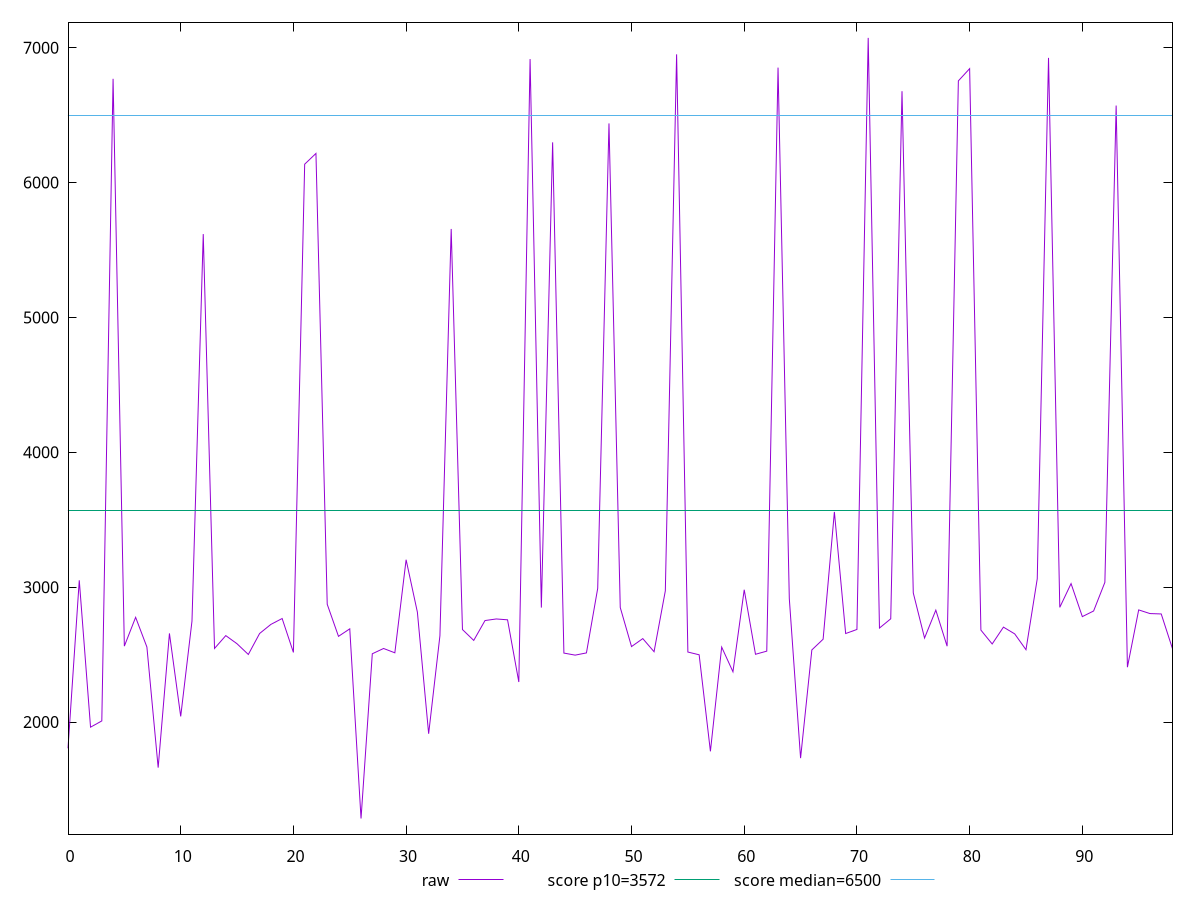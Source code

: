 reset

$raw <<EOF
0 1805.6889999999999
1 3051.092
2 1962.4499999999998
3 2008.7615
4 6769.093000000001
5 2563.116
6 2776.6349999999998
7 2556.51
8 1662.446
9 2657.3810000000003
10 2041.9055000000003
11 2748.185
12 5617.921
13 2545.8689999999997
14 2641.11
15 2580.547
16 2501.276
17 2656.6720000000005
18 2724.2139999999995
19 2767.8440000000005
20 2516.5280000000002
21 6135.99
22 6215.770000000001
23 2873.505
24 2635.6290000000004
25 2691.264
26 1285.1309999999999
27 2506.506
28 2545.6790000000005
29 2513.5960000000005
30 3203.637
31 2814.902
32 1913.6550000000002
33 2640.3540000000003
34 5655.822999999999
35 2686.036
36 2605.504
37 2752.791
38 2764.534
39 2758.222
40 2297.193
41 6915.19
42 2848.995
43 6298.014
44 2511.608
45 2496.388
46 2512.838
47 2991.6240000000003
48 6438.321
49 2849.5199999999995
50 2559.865
51 2618.9399999999996
52 2521.6678
53 2972.920000000001
54 6950.407000000001
55 2519.3439999999996
56 2498.96
57 1783.1490000000001
58 2555.8820000000005
59 2372.97
60 2981.182
61 2502.721
62 2525.9
63 6851.985999999999
64 2915.63
65 1732.8494999999996
66 2534.92
67 2614.3244000000004
68 3558.111
69 2656.5199999999995
70 2686.7419999999993
71 7072.123
72 2697.234
73 2765.6670000000004
74 6677.116999999999
75 2957.708
76 2623.218
77 2829.8430000000003
78 2562.592
79 6753.61
80 6844.293999999999
81 2681.9439999999995
82 2579.054
83 2703.988
84 2653.8779999999997
85 2536.584
86 3062.527000000001
87 6923.995
88 2850.592
89 3026.6899999999996
90 2781.96
91 2823.6040000000003
92 3035.995
93 6570.424999999999
94 2406.9550000000004
95 2831.6100000000006
96 2804.543
97 2801.6620000000003
98 2543.8100000000004
EOF

set key outside below
set xrange [0:98]
set yrange [1169.39116:7187.86284]
set trange [1169.39116:7187.86284]
set terminal svg size 640, 500 enhanced background rgb 'white'
set output "reports/report_00027_2021-02-24T12-40-31.850Z/first-cpu-idle/samples/card/raw/values.svg"

plot $raw title "raw" with line, \
     3572 title "score p10=3572", \
     6500 title "score median=6500"

reset
